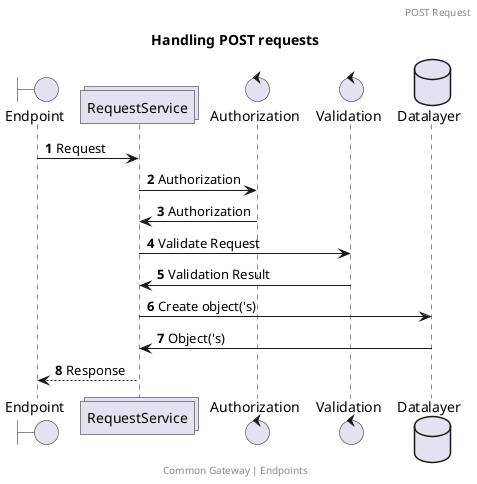 @startuml
title: Handling POST requests
footer: Common Gateway | Endpoints
header: POST Request
autonumber

skinparam backgroundColor transparent

boundary    Endpoint         as Endpoint
collections RequestService   as RequestService
control     Authorization    as Authorization
control     Validation       as Validation
database    Datalayer        as Datalayer

Endpoint -> RequestService: Request
RequestService -> Authorization  : Authorization
Authorization -> RequestService  : Authorization
RequestService -> Validation : Validate Request
Validation -> RequestService : Validation Result
RequestService -> Datalayer : Create object('s)
Datalayer -> RequestService : Object('s)
RequestService --> Endpoint: Response
@enduml